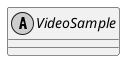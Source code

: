 @startuml
skinparam monochrome true
skinparam classAttributeIconSize 0

abstract class VideoSample {
}
@enduml
